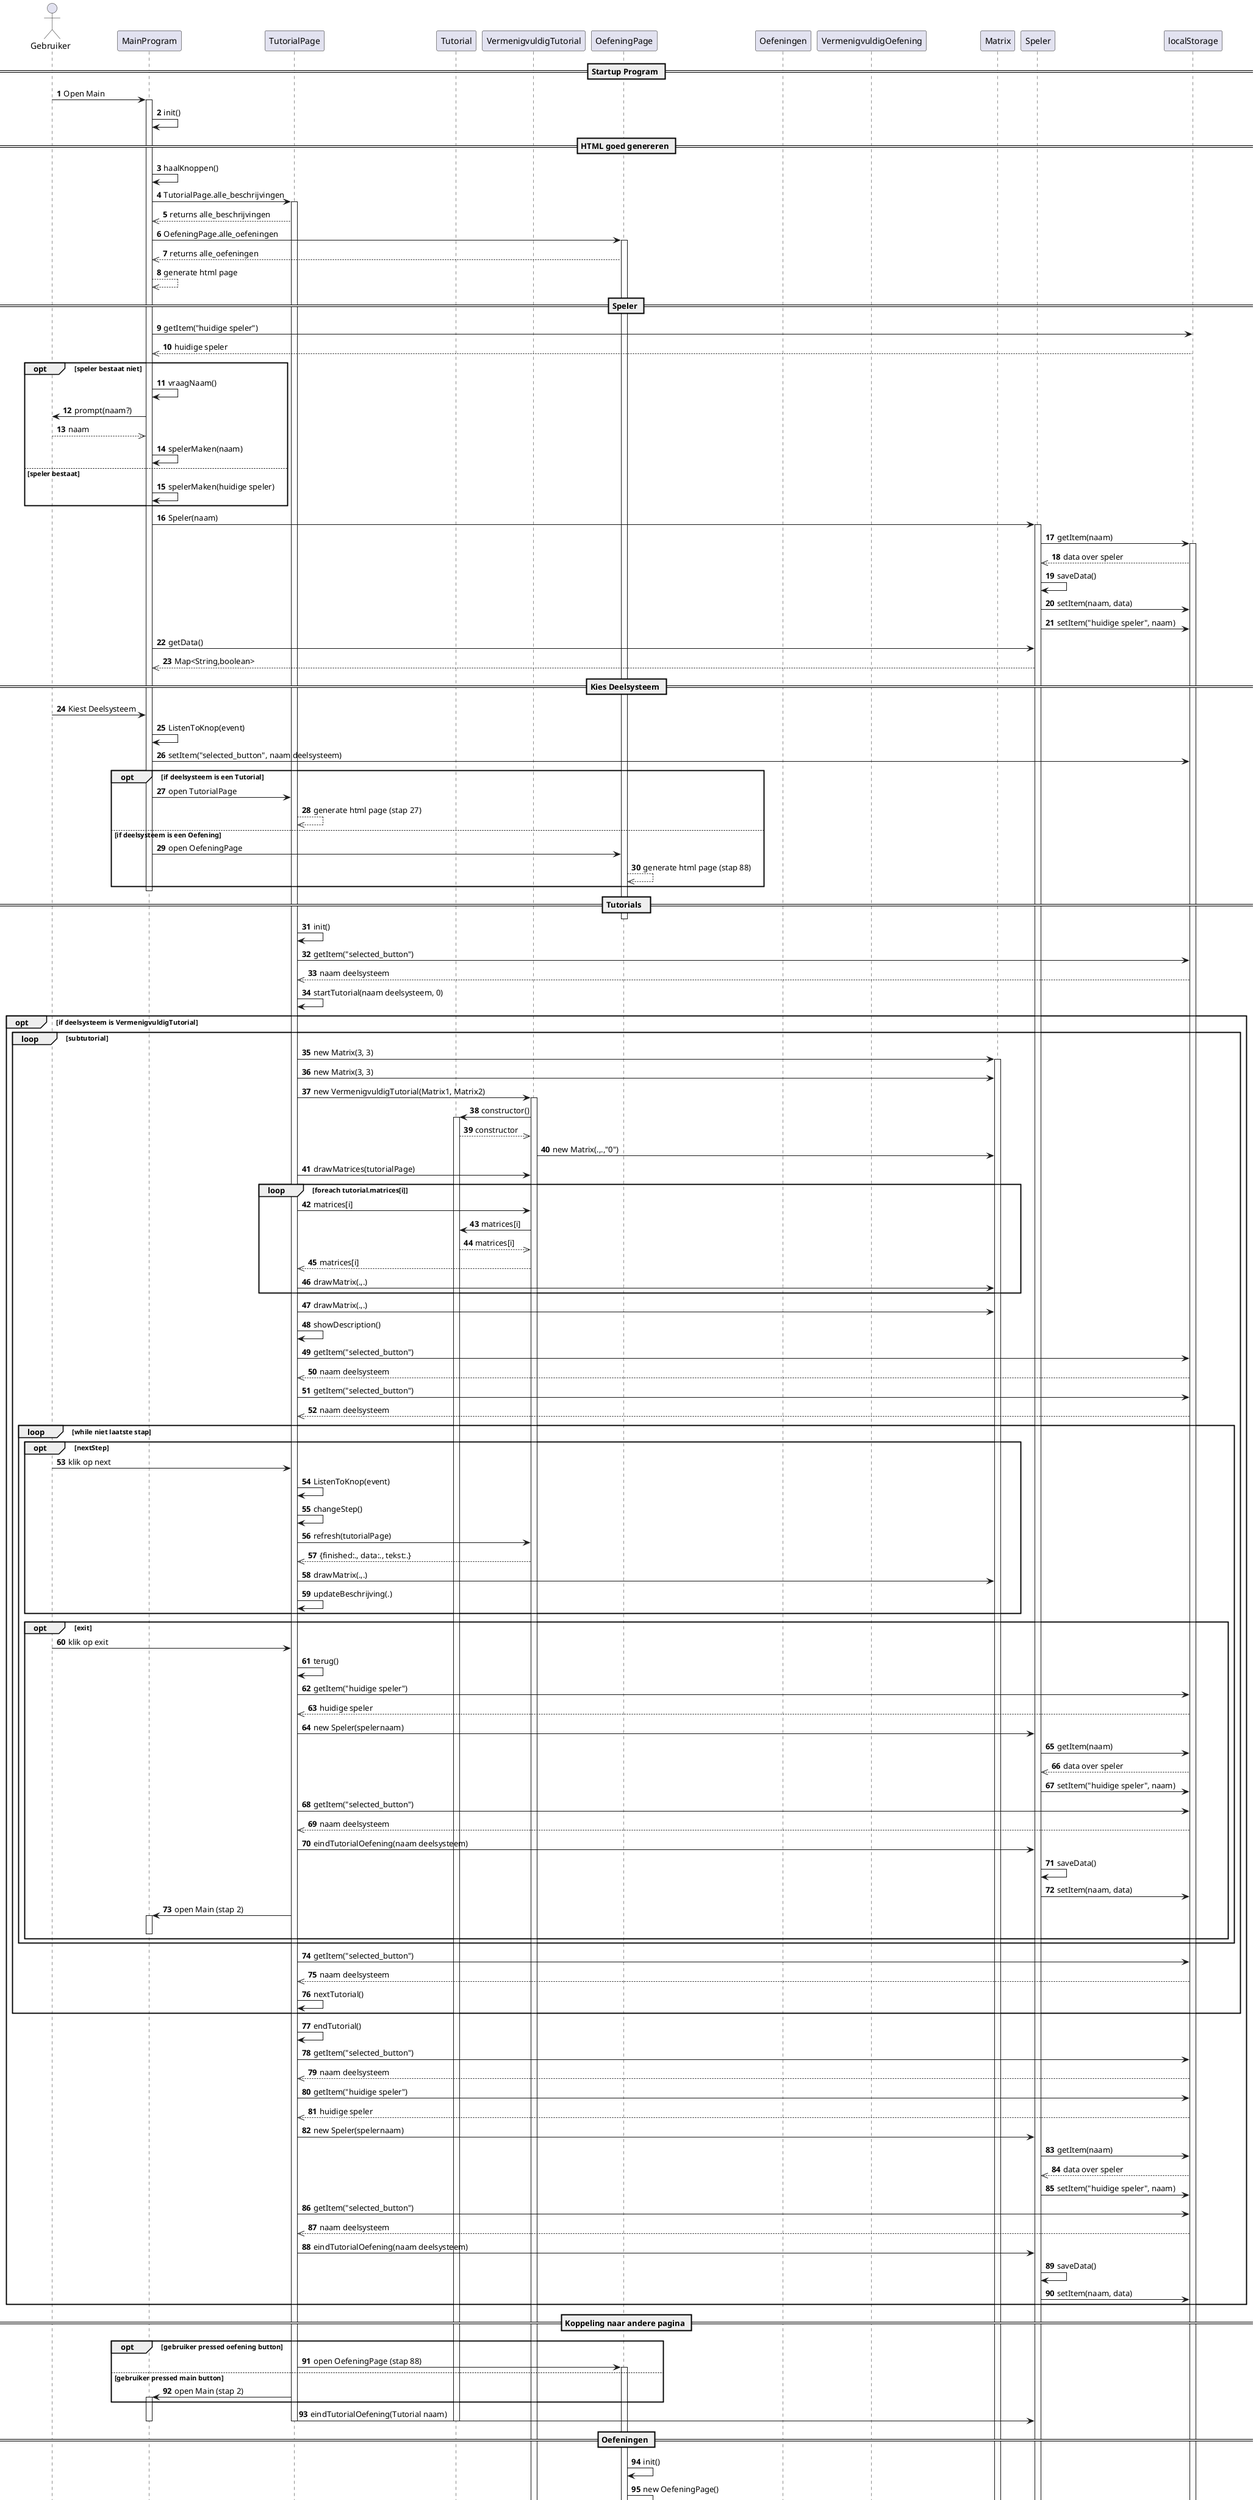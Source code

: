 @startuml
autonumber

actor Gebruiker
participant MainProgram
participant TutorialPage
participant Tutorial
participant VermenigvuldigTutorial
participant OefeningPage
participant Oefeningen
participant VermenigvuldigOefening
participant Matrix
participant Speler
participant localStorage




== Startup Program ==

Gebruiker ->  MainProgram: Open Main
activate MainProgram

MainProgram -> MainProgram: init()


== HTML goed genereren ==

MainProgram -> MainProgram: haalKnoppen()

MainProgram -> TutorialPage: TutorialPage.alle_beschrijvingen
activate TutorialPage
TutorialPage-->>MainProgram: returns alle_beschrijvingen

MainProgram -> OefeningPage: OefeningPage.alle_oefeningen
activate OefeningPage
OefeningPage-->>MainProgram: returns alle_oefeningen

MainProgram -->> MainProgram: generate html page



== Speler ==

MainProgram -> localStorage: getItem("huidige speler")
localStorage -->> MainProgram: huidige speler

opt speler bestaat niet
    MainProgram -> MainProgram: vraagNaam()

    MainProgram -> Gebruiker: prompt(naam?)
    Gebruiker -->> MainProgram: naam

    MainProgram -> MainProgram: spelerMaken(naam)

    else speler bestaat
    MainProgram -> MainProgram: spelerMaken(huidige speler)
end

MainProgram -> Speler: Speler(naam)
activate Speler

Speler -> localStorage: getItem(naam)
activate localStorage
localStorage -->> Speler: data over speler
Speler -> Speler: saveData()
Speler -> localStorage: setItem(naam, data)
Speler -> localStorage: setItem("huidige speler", naam)

MainProgram -> Speler: getData()
Speler -->> MainProgram: Map<String,boolean>



== Kies Deelsysteem ==

Gebruiker -> MainProgram: Kiest Deelsysteem

MainProgram -> MainProgram: ListenToKnop(event)
MainProgram -> localStorage: setItem("selected_button", naam deelsysteem)


opt  if deelsysteem is een Tutorial
        MainProgram -> TutorialPage: open TutorialPage
        TutorialPage -->> TutorialPage: generate html page (stap 27)
    
     else if deelsysteem is een Oefening
        MainProgram -> OefeningPage: open OefeningPage
        OefeningPage -->> OefeningPage: generate html page (stap 88)

end
deactivate MainProgram



== Tutorials  ==
deactivate OefeningPage

TutorialPage -> TutorialPage: init()

TutorialPage -> localStorage: getItem("selected_button")
localStorage -->> TutorialPage: naam deelsysteem

TutorialPage -> TutorialPage: startTutorial(naam deelsysteem, 0)

opt  if deelsysteem is VermenigvuldigTutorial
        loop subtutorial
            TutorialPage -> Matrix: new Matrix(3, 3)
            activate Matrix
            TutorialPage -> Matrix: new Matrix(3, 3)

            TutorialPage -> VermenigvuldigTutorial: new VermenigvuldigTutorial(Matrix1, Matrix2)
            activate VermenigvuldigTutorial

            VermenigvuldigTutorial -> Tutorial: constructor()
            activate Tutorial
            Tutorial -->> VermenigvuldigTutorial: constructor

            VermenigvuldigTutorial -> Matrix: new Matrix(.,.,"0")

            TutorialPage -> VermenigvuldigTutorial: drawMatrices(tutorialPage)

            loop foreach tutorial.matrices[i]
                    TutorialPage -> VermenigvuldigTutorial: matrices[i]
                    VermenigvuldigTutorial -> Tutorial: matrices[i]
                    Tutorial -->> VermenigvuldigTutorial: matrices[i]
                    VermenigvuldigTutorial -->> TutorialPage: matrices[i]

                    TutorialPage -> Matrix: drawMatrix(.,.)
            end
            TutorialPage -> Matrix: drawMatrix(.,.)

            TutorialPage -> TutorialPage: showDescription()
            TutorialPage -> localStorage: getItem("selected_button")
            localStorage -->> TutorialPage: naam deelsysteem
            TutorialPage -> localStorage: getItem("selected_button")
            localStorage -->> TutorialPage: naam deelsysteem

            loop while niet laatste stap
                opt nextStep
                    Gebruiker -> TutorialPage: klik op next

                    TutorialPage -> TutorialPage: ListenToKnop(event)
                    TutorialPage -> TutorialPage: changeStep()

                    TutorialPage -> VermenigvuldigTutorial: refresh(tutorialPage)
                    VermenigvuldigTutorial -->> TutorialPage: {finished:., data:., tekst:.}

                    TutorialPage -> Matrix: drawMatrix(.,.)
                    TutorialPage -> TutorialPage: updateBeschrijving(.)

                end
                opt exit
                   Gebruiker -> TutorialPage: klik op exit

                   TutorialPage -> TutorialPage: terug()

                   TutorialPage -> localStorage: getItem("huidige speler")
                   localStorage -->> TutorialPage: huidige speler

                   TutorialPage -> Speler: new Speler(spelernaam)

                   Speler -> localStorage: getItem(naam)
                   localStorage -->> Speler: data over speler
                   Speler -> localStorage: setItem("huidige speler", naam)

                   TutorialPage -> localStorage: getItem("selected_button")
                   localStorage -->> TutorialPage: naam deelsysteem

                   TutorialPage -> Speler: eindTutorialOefening(naam deelsysteem)
                   Speler -> Speler: saveData()
                   Speler -> localStorage: setItem(naam, data)

                   TutorialPage -> MainProgram: open Main (stap 2)
                   activate MainProgram
                   deactivate MainProgram

                end
            end

            TutorialPage -> localStorage: getItem("selected_button")
            localStorage -->> TutorialPage: naam deelsysteem

            TutorialPage -> TutorialPage: nextTutorial()

        end

        TutorialPage -> TutorialPage: endTutorial()

        TutorialPage -> localStorage: getItem("selected_button")
        localStorage -->> TutorialPage: naam deelsysteem

        TutorialPage -> localStorage: getItem("huidige speler")
        localStorage -->> TutorialPage: huidige speler

        TutorialPage -> Speler: new Speler(spelernaam)

        Speler -> localStorage: getItem(naam)
        localStorage -->> Speler: data over speler
        Speler -> localStorage: setItem("huidige speler", naam)

        TutorialPage -> localStorage: getItem("selected_button")
        localStorage -->> TutorialPage: naam deelsysteem

        TutorialPage -> Speler: eindTutorialOefening(naam deelsysteem)
        Speler -> Speler: saveData()
        Speler -> localStorage: setItem(naam, data)

end


' nog niet gemaakt
== Koppeling naar andere pagina ==


opt gebruiker pressed oefening button
    TutorialPage->OefeningPage: open OefeningPage (stap 88)
    activate OefeningPage
   else  gebruiker pressed main button
   TutorialPage->MainProgram: open Main (stap 2)
 activate MainProgram
end
TutorialPage->Speler:eindTutorialOefening(Tutorial naam)
deactivate MainProgram
deactivate TutorialPage
deactivate Tutorial







== Oefeningen ==

OefeningPage -> OefeningPage: init()
OefeningPage -> OefeningPage: new OefeningPage()

OefeningPage -> localStorage: getItem("selected_button")
localStorage -->> OefeningPage: naam deelsysteem

OefeningPage -> OefeningPage: startOefening(naam deelsysteem)
opt if deelsysteem is VermenigvuldigOefening
    OefeningPage -> Matrix: new Matrix(3, 3)
    OefeningPage -> Matrix: new Matrix(3, 3)

    OefeningPage -> VermenigvuldigOefening: new VermenigvuldigOefening(Matrix1, Matrix2)
    activate VermenigvuldigOefening

    VermenigvuldigOefening -> Oefeningen: constructor()
    activate Oefeningen
    Oefeningen -->> VermenigvuldigOefening: constructor

'    VermenigvuldigOefening -> Matrix: new Matrix(.,.,"0")
    VermenigvuldigOefening -> Matrix: vermenigvuldigMatrix(.)

    OefeningPage -> VermenigvuldigOefening: maakInvul()
    VermenigvuldigOefening -> VermenigvuldigOefening: changeInvul()

    loop foreach oefening.matrices[i]
        OefeningPage -> VermenigvuldigOefening: matrices[i]
        VermenigvuldigOefening -> Oefeningen: matrices[i]
        Oefeningen -->> VermenigvuldigOefening: matrices[i]
        VermenigvuldigOefening -->> OefeningPage: matrices[i]

        OefeningPage -> Matrix: drawMatrix(.)

    end

    opt check
       Gebruiker -> OefeningPage: klikt op Check
       OefeningPage ->  VermenigvuldigOefening: checkOplossing(.)

       VermenigvuldigOefening -> VermenigvuldigOefening: getMatrix()
       VermenigvuldigOefening -> Matrix: new Matrix(.,.)
       VermenigvuldigOefening -> VermenigvuldigOefening: correct(.)
       opt als juist
            VermenigvuldigOefening -> Gebruiker: alert("goed")
            else als fout
            VermenigvuldigOefening -> Gebruiker: alert("slecht")

       end

    end
    opt exit
       Gebruiker -> OefeningPage: klik op exit

       OefeningPage -> OefeningPage: terug()

       OefeningPage -> localStorage: getItem("huidige speler")
       localStorage -->> OefeningPage: huidige speler

       OefeningPage -> Speler: new Speler(spelernaam)

       Speler -> localStorage: getItem(naam)
       localStorage -->> Speler: data over speler
       Speler -> localStorage: setItem("huidige speler", naam)

       OefeningPage -> localStorage: getItem("selected_button")
       localStorage -->> OefeningPage: naam deelsysteem

       OefeningPage -> Speler: eindTutorialOefening(naam deelsysteem)
       Speler -> Speler: saveData()
       Speler -> localStorage: setItem(naam, data)

       OefeningPage -> MainProgram: open Main (stap 2)
       activate MainProgram
       deactivate MainProgram

    end




end



' Nog niet gemmakt
== Koppeling naar andere pagina ==


opt gebruiker pressed Tutorial button
    TutorialPage<-OefeningPage:target button
    activate TutorialPage
   else  gebruiker pressed main button
   OefeningPage->MainProgram
 activate MainProgram
end

OefeningPage->Speler:eindTutorialOefening(Oefening naam)



==einde programma==

deactivate MainProgram
deactivate TutorialPage
deactivate Tutorial
deactivate VermenigvuldigTutorial
deactivate OefeningPage
deactivate Oefeningen
deactivate VermenigvuldigOefening
deactivate Matrix
deactivate Speler
deactivate localStorage
@enduml

